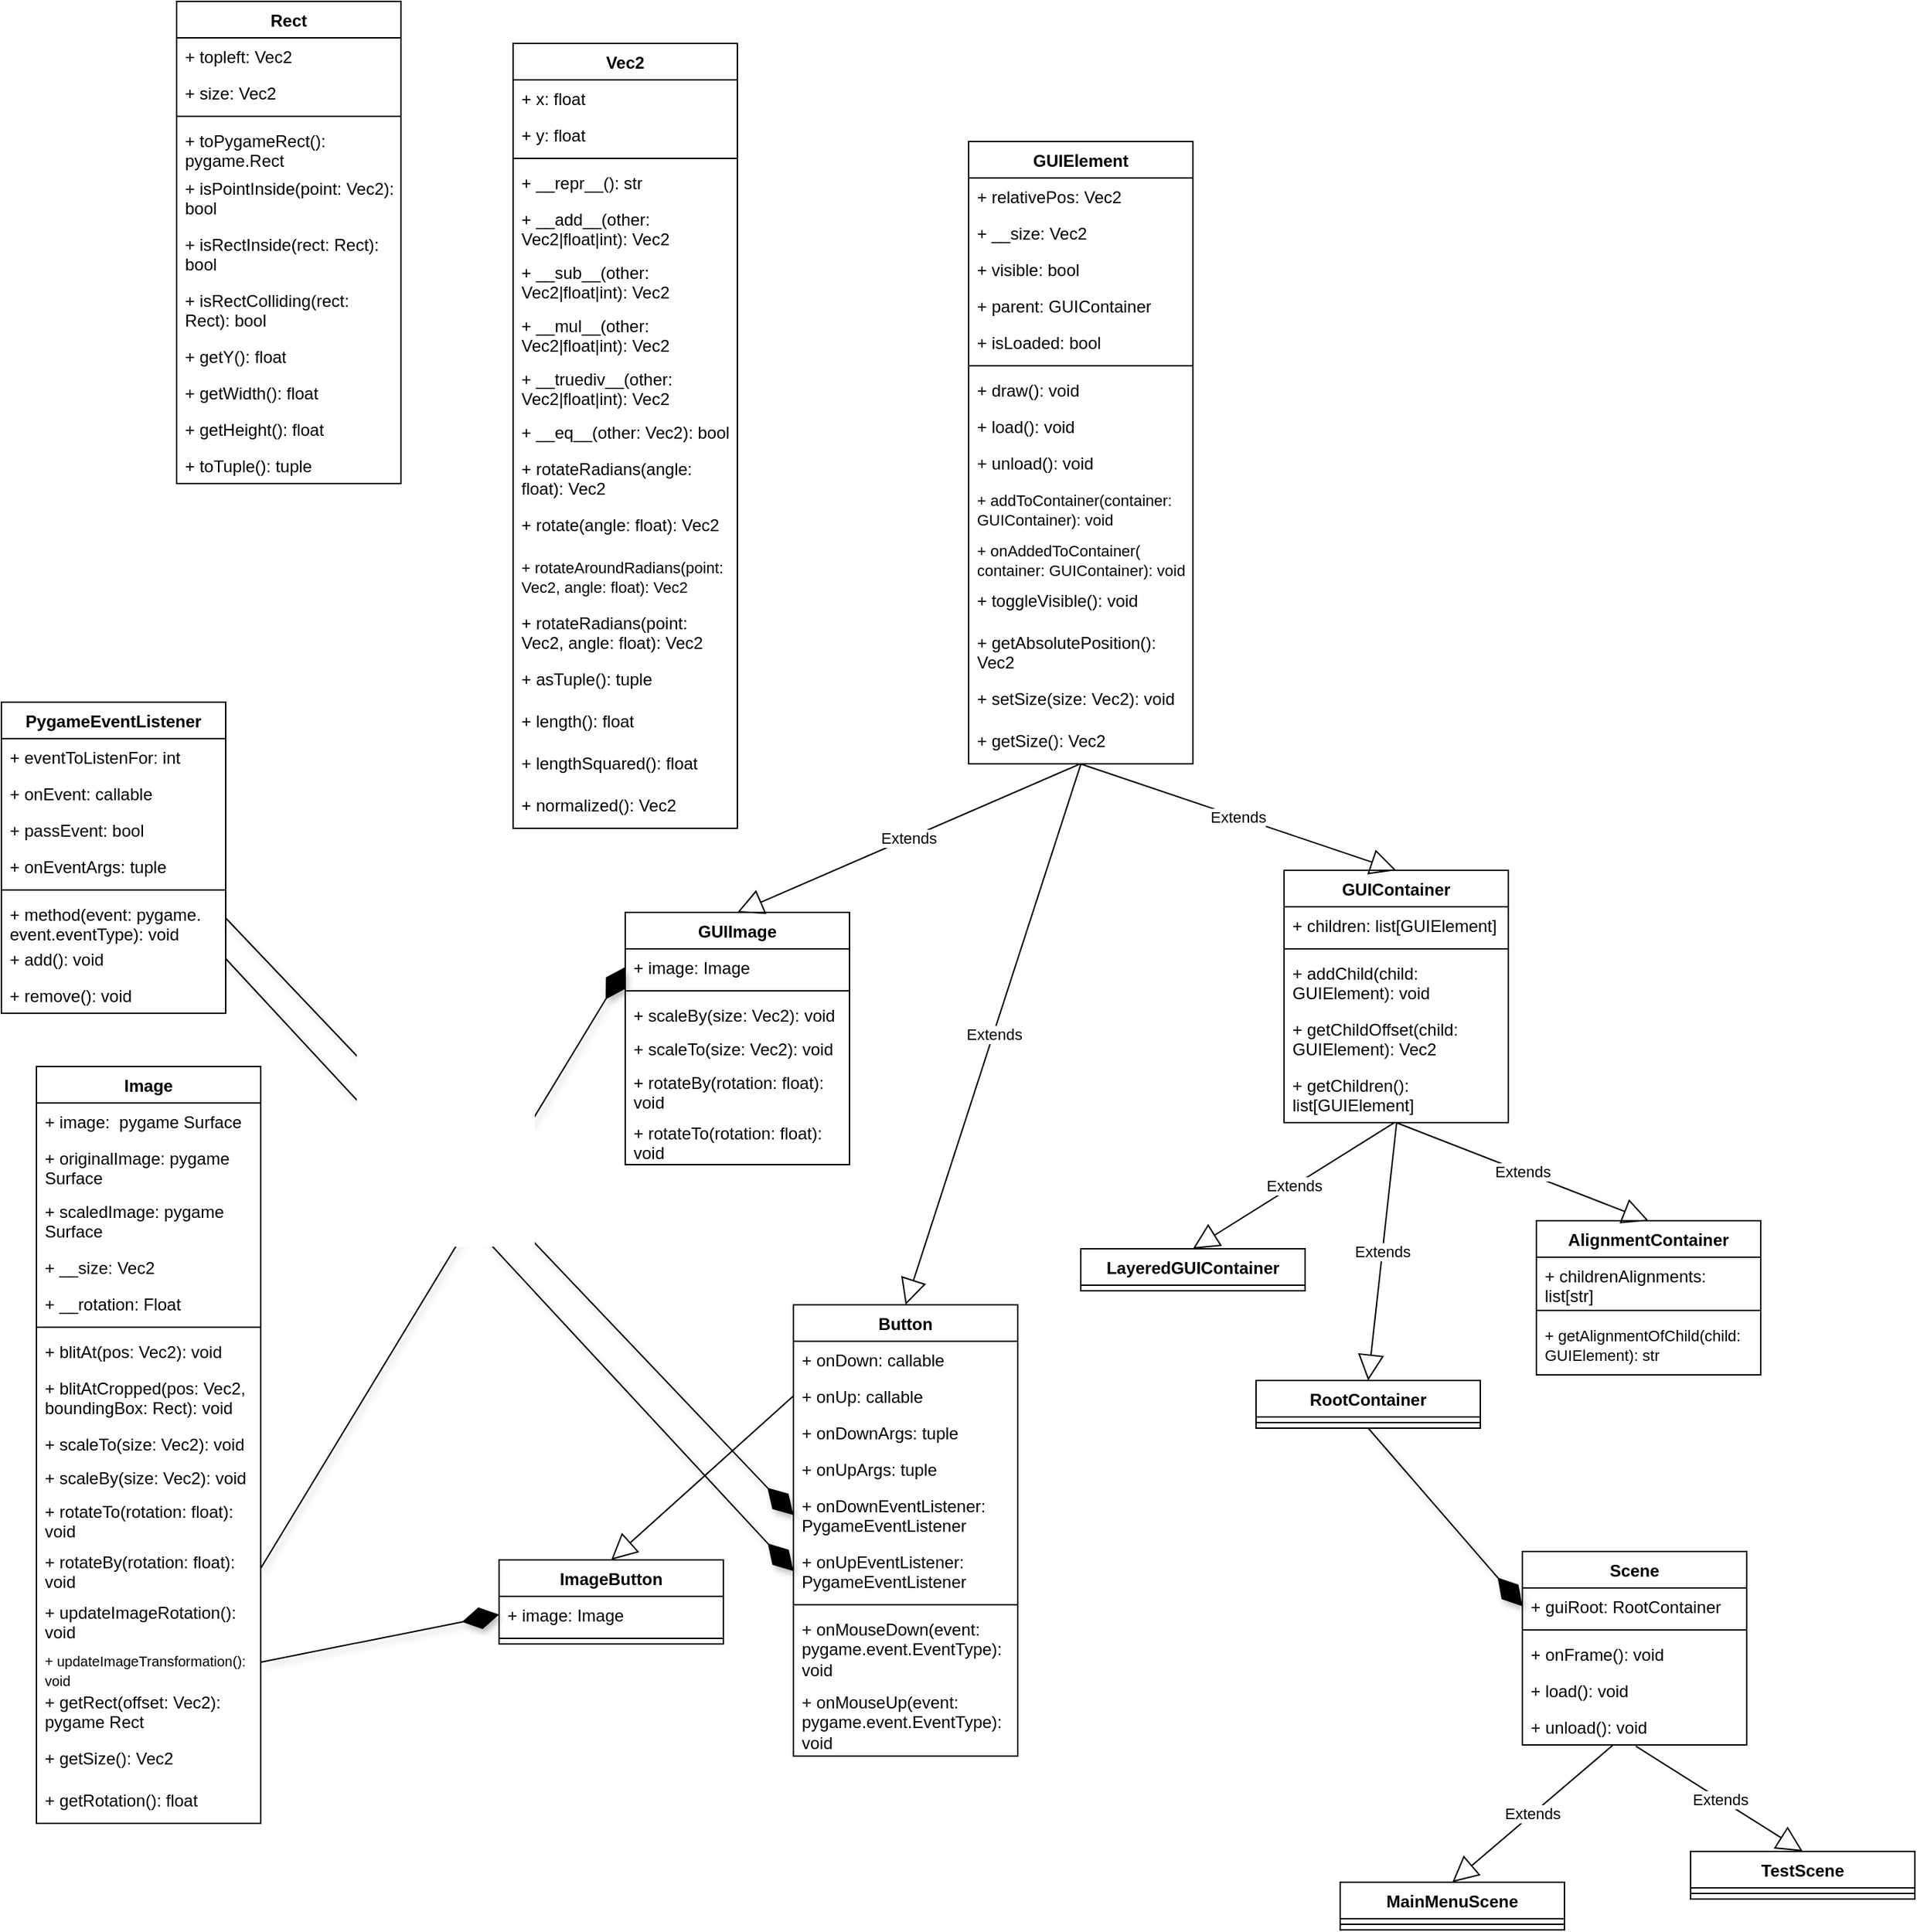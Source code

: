 <mxfile version="22.1.22" type="embed">
  <diagram name="Page-1" id="HfNixM3QeqBaOJUn66Qr">
    <mxGraphModel dx="1872" dy="2604" grid="1" gridSize="10" guides="1" tooltips="1" connect="1" arrows="1" fold="1" page="1" pageScale="1" pageWidth="850" pageHeight="1100" math="0" shadow="0">
      <root>
        <mxCell id="0" />
        <mxCell id="1" parent="0" />
        <mxCell id="AwRlIOt6ZwoSPuZwess_-1" value="Image" style="swimlane;fontStyle=1;align=center;verticalAlign=top;childLayout=stackLayout;horizontal=1;startSize=26;horizontalStack=0;resizeParent=1;resizeParentMax=0;resizeLast=0;collapsible=1;marginBottom=0;whiteSpace=wrap;html=1;" parent="1" vertex="1">
          <mxGeometry x="450" y="440" width="160" height="540" as="geometry" />
        </mxCell>
        <mxCell id="AwRlIOt6ZwoSPuZwess_-2" value="+ image:&amp;nbsp; pygame Surface" style="text;strokeColor=none;fillColor=none;align=left;verticalAlign=top;spacingLeft=4;spacingRight=4;overflow=hidden;rotatable=0;points=[[0,0.5],[1,0.5]];portConstraint=eastwest;whiteSpace=wrap;html=1;" parent="AwRlIOt6ZwoSPuZwess_-1" vertex="1">
          <mxGeometry y="26" width="160" height="26" as="geometry" />
        </mxCell>
        <mxCell id="AwRlIOt6ZwoSPuZwess_-5" value="&lt;font style=&quot;font-size: 12px;&quot;&gt;+ originalImage: pygame Surface&lt;/font&gt;" style="text;strokeColor=none;fillColor=none;align=left;verticalAlign=top;spacingLeft=4;spacingRight=4;overflow=hidden;rotatable=0;points=[[0,0.5],[1,0.5]];portConstraint=eastwest;whiteSpace=wrap;html=1;" parent="AwRlIOt6ZwoSPuZwess_-1" vertex="1">
          <mxGeometry y="52" width="160" height="38" as="geometry" />
        </mxCell>
        <mxCell id="AwRlIOt6ZwoSPuZwess_-7" value="&lt;font style=&quot;font-size: 12px;&quot;&gt;+ scaledImage: pygame Surface&lt;/font&gt;" style="text;strokeColor=none;fillColor=none;align=left;verticalAlign=top;spacingLeft=4;spacingRight=4;overflow=hidden;rotatable=0;points=[[0,0.5],[1,0.5]];portConstraint=eastwest;whiteSpace=wrap;html=1;" parent="AwRlIOt6ZwoSPuZwess_-1" vertex="1">
          <mxGeometry y="90" width="160" height="40" as="geometry" />
        </mxCell>
        <mxCell id="AwRlIOt6ZwoSPuZwess_-8" value="+ __size: Vec2" style="text;strokeColor=none;fillColor=none;align=left;verticalAlign=top;spacingLeft=4;spacingRight=4;overflow=hidden;rotatable=0;points=[[0,0.5],[1,0.5]];portConstraint=eastwest;whiteSpace=wrap;html=1;" parent="AwRlIOt6ZwoSPuZwess_-1" vertex="1">
          <mxGeometry y="130" width="160" height="26" as="geometry" />
        </mxCell>
        <mxCell id="AwRlIOt6ZwoSPuZwess_-9" value="+ __rotation: Float" style="text;strokeColor=none;fillColor=none;align=left;verticalAlign=top;spacingLeft=4;spacingRight=4;overflow=hidden;rotatable=0;points=[[0,0.5],[1,0.5]];portConstraint=eastwest;whiteSpace=wrap;html=1;" parent="AwRlIOt6ZwoSPuZwess_-1" vertex="1">
          <mxGeometry y="156" width="160" height="26" as="geometry" />
        </mxCell>
        <mxCell id="AwRlIOt6ZwoSPuZwess_-3" value="" style="line;strokeWidth=1;fillColor=none;align=left;verticalAlign=middle;spacingTop=-1;spacingLeft=3;spacingRight=3;rotatable=0;labelPosition=right;points=[];portConstraint=eastwest;strokeColor=inherit;" parent="AwRlIOt6ZwoSPuZwess_-1" vertex="1">
          <mxGeometry y="182" width="160" height="8" as="geometry" />
        </mxCell>
        <mxCell id="AwRlIOt6ZwoSPuZwess_-4" value="+ blitAt(pos: Vec2): void" style="text;strokeColor=none;fillColor=none;align=left;verticalAlign=top;spacingLeft=4;spacingRight=4;overflow=hidden;rotatable=0;points=[[0,0.5],[1,0.5]];portConstraint=eastwest;whiteSpace=wrap;html=1;" parent="AwRlIOt6ZwoSPuZwess_-1" vertex="1">
          <mxGeometry y="190" width="160" height="26" as="geometry" />
        </mxCell>
        <mxCell id="AwRlIOt6ZwoSPuZwess_-10" value="+ blitAtCropped(pos: Vec2, boundingBox: Rect): void" style="text;strokeColor=none;fillColor=none;align=left;verticalAlign=top;spacingLeft=4;spacingRight=4;overflow=hidden;rotatable=0;points=[[0,0.5],[1,0.5]];portConstraint=eastwest;whiteSpace=wrap;html=1;" parent="AwRlIOt6ZwoSPuZwess_-1" vertex="1">
          <mxGeometry y="216" width="160" height="40" as="geometry" />
        </mxCell>
        <mxCell id="AwRlIOt6ZwoSPuZwess_-11" value="+ scaleTo(size: Vec2): void" style="text;strokeColor=none;fillColor=none;align=left;verticalAlign=top;spacingLeft=4;spacingRight=4;overflow=hidden;rotatable=0;points=[[0,0.5],[1,0.5]];portConstraint=eastwest;whiteSpace=wrap;html=1;" parent="AwRlIOt6ZwoSPuZwess_-1" vertex="1">
          <mxGeometry y="256" width="160" height="24" as="geometry" />
        </mxCell>
        <mxCell id="AwRlIOt6ZwoSPuZwess_-12" value="+ scaleBy(size: Vec2): void" style="text;strokeColor=none;fillColor=none;align=left;verticalAlign=top;spacingLeft=4;spacingRight=4;overflow=hidden;rotatable=0;points=[[0,0.5],[1,0.5]];portConstraint=eastwest;whiteSpace=wrap;html=1;" parent="AwRlIOt6ZwoSPuZwess_-1" vertex="1">
          <mxGeometry y="280" width="160" height="24" as="geometry" />
        </mxCell>
        <mxCell id="AwRlIOt6ZwoSPuZwess_-13" value="+ rotateTo(rotation: float): void" style="text;strokeColor=none;fillColor=none;align=left;verticalAlign=top;spacingLeft=4;spacingRight=4;overflow=hidden;rotatable=0;points=[[0,0.5],[1,0.5]];portConstraint=eastwest;whiteSpace=wrap;html=1;" parent="AwRlIOt6ZwoSPuZwess_-1" vertex="1">
          <mxGeometry y="304" width="160" height="36" as="geometry" />
        </mxCell>
        <mxCell id="AwRlIOt6ZwoSPuZwess_-14" value="+ rotateBy(rotation: float): void" style="text;strokeColor=none;fillColor=none;align=left;verticalAlign=top;spacingLeft=4;spacingRight=4;overflow=hidden;rotatable=0;points=[[0,0.5],[1,0.5]];portConstraint=eastwest;whiteSpace=wrap;html=1;" parent="AwRlIOt6ZwoSPuZwess_-1" vertex="1">
          <mxGeometry y="340" width="160" height="36" as="geometry" />
        </mxCell>
        <mxCell id="AwRlIOt6ZwoSPuZwess_-15" value="+ updateImageRotation(): void" style="text;strokeColor=none;fillColor=none;align=left;verticalAlign=top;spacingLeft=4;spacingRight=4;overflow=hidden;rotatable=0;points=[[0,0.5],[1,0.5]];portConstraint=eastwest;whiteSpace=wrap;html=1;" parent="AwRlIOt6ZwoSPuZwess_-1" vertex="1">
          <mxGeometry y="376" width="160" height="34" as="geometry" />
        </mxCell>
        <mxCell id="AwRlIOt6ZwoSPuZwess_-16" value="&lt;font style=&quot;font-size: 10px;&quot;&gt;+ updateImageTransformation(): void&lt;/font&gt;" style="text;strokeColor=none;fillColor=none;align=left;verticalAlign=top;spacingLeft=4;spacingRight=4;overflow=hidden;rotatable=0;points=[[0,0.5],[1,0.5]];portConstraint=eastwest;whiteSpace=wrap;html=1;" parent="AwRlIOt6ZwoSPuZwess_-1" vertex="1">
          <mxGeometry y="410" width="160" height="30" as="geometry" />
        </mxCell>
        <mxCell id="AwRlIOt6ZwoSPuZwess_-17" value="&lt;font style=&quot;font-size: 12px;&quot;&gt;+ getRect(offset: Vec2): pygame Rect&lt;/font&gt;" style="text;strokeColor=none;fillColor=none;align=left;verticalAlign=top;spacingLeft=4;spacingRight=4;overflow=hidden;rotatable=0;points=[[0,0.5],[1,0.5]];portConstraint=eastwest;whiteSpace=wrap;html=1;" parent="AwRlIOt6ZwoSPuZwess_-1" vertex="1">
          <mxGeometry y="440" width="160" height="40" as="geometry" />
        </mxCell>
        <mxCell id="AwRlIOt6ZwoSPuZwess_-18" value="&lt;font style=&quot;font-size: 12px;&quot;&gt;+ getSize(): Vec2&lt;/font&gt;" style="text;strokeColor=none;fillColor=none;align=left;verticalAlign=top;spacingLeft=4;spacingRight=4;overflow=hidden;rotatable=0;points=[[0,0.5],[1,0.5]];portConstraint=eastwest;whiteSpace=wrap;html=1;" parent="AwRlIOt6ZwoSPuZwess_-1" vertex="1">
          <mxGeometry y="480" width="160" height="30" as="geometry" />
        </mxCell>
        <mxCell id="2" value="&lt;font style=&quot;font-size: 12px;&quot;&gt;+ getRotation(): float&lt;/font&gt;" style="text;strokeColor=none;fillColor=none;align=left;verticalAlign=top;spacingLeft=4;spacingRight=4;overflow=hidden;rotatable=0;points=[[0,0.5],[1,0.5]];portConstraint=eastwest;whiteSpace=wrap;html=1;" parent="AwRlIOt6ZwoSPuZwess_-1" vertex="1">
          <mxGeometry y="510" width="160" height="30" as="geometry" />
        </mxCell>
        <mxCell id="AwRlIOt6ZwoSPuZwess_-19" value="Vec2" style="swimlane;fontStyle=1;align=center;verticalAlign=top;childLayout=stackLayout;horizontal=1;startSize=26;horizontalStack=0;resizeParent=1;resizeParentMax=0;resizeLast=0;collapsible=1;marginBottom=0;whiteSpace=wrap;html=1;" parent="1" vertex="1">
          <mxGeometry x="790" y="-290" width="160" height="560" as="geometry" />
        </mxCell>
        <mxCell id="AwRlIOt6ZwoSPuZwess_-20" value="+ x: float" style="text;strokeColor=none;fillColor=none;align=left;verticalAlign=top;spacingLeft=4;spacingRight=4;overflow=hidden;rotatable=0;points=[[0,0.5],[1,0.5]];portConstraint=eastwest;whiteSpace=wrap;html=1;" parent="AwRlIOt6ZwoSPuZwess_-19" vertex="1">
          <mxGeometry y="26" width="160" height="26" as="geometry" />
        </mxCell>
        <mxCell id="AwRlIOt6ZwoSPuZwess_-23" value="+ y: float" style="text;strokeColor=none;fillColor=none;align=left;verticalAlign=top;spacingLeft=4;spacingRight=4;overflow=hidden;rotatable=0;points=[[0,0.5],[1,0.5]];portConstraint=eastwest;whiteSpace=wrap;html=1;" parent="AwRlIOt6ZwoSPuZwess_-19" vertex="1">
          <mxGeometry y="52" width="160" height="26" as="geometry" />
        </mxCell>
        <mxCell id="AwRlIOt6ZwoSPuZwess_-21" value="" style="line;strokeWidth=1;fillColor=none;align=left;verticalAlign=middle;spacingTop=-1;spacingLeft=3;spacingRight=3;rotatable=0;labelPosition=right;points=[];portConstraint=eastwest;strokeColor=inherit;" parent="AwRlIOt6ZwoSPuZwess_-19" vertex="1">
          <mxGeometry y="78" width="160" height="8" as="geometry" />
        </mxCell>
        <mxCell id="AwRlIOt6ZwoSPuZwess_-22" value="+ __repr__(): str" style="text;strokeColor=none;fillColor=none;align=left;verticalAlign=top;spacingLeft=4;spacingRight=4;overflow=hidden;rotatable=0;points=[[0,0.5],[1,0.5]];portConstraint=eastwest;whiteSpace=wrap;html=1;" parent="AwRlIOt6ZwoSPuZwess_-19" vertex="1">
          <mxGeometry y="86" width="160" height="26" as="geometry" />
        </mxCell>
        <mxCell id="AwRlIOt6ZwoSPuZwess_-24" value="+ __add__(other: Vec2|float|int): Vec2" style="text;strokeColor=none;fillColor=none;align=left;verticalAlign=top;spacingLeft=4;spacingRight=4;overflow=hidden;rotatable=0;points=[[0,0.5],[1,0.5]];portConstraint=eastwest;whiteSpace=wrap;html=1;" parent="AwRlIOt6ZwoSPuZwess_-19" vertex="1">
          <mxGeometry y="112" width="160" height="38" as="geometry" />
        </mxCell>
        <mxCell id="AwRlIOt6ZwoSPuZwess_-25" value="+ __sub__(other: Vec2|float|int): Vec2" style="text;strokeColor=none;fillColor=none;align=left;verticalAlign=top;spacingLeft=4;spacingRight=4;overflow=hidden;rotatable=0;points=[[0,0.5],[1,0.5]];portConstraint=eastwest;whiteSpace=wrap;html=1;" parent="AwRlIOt6ZwoSPuZwess_-19" vertex="1">
          <mxGeometry y="150" width="160" height="38" as="geometry" />
        </mxCell>
        <mxCell id="AwRlIOt6ZwoSPuZwess_-26" value="+ __mul__(other: Vec2|float|int): Vec2" style="text;strokeColor=none;fillColor=none;align=left;verticalAlign=top;spacingLeft=4;spacingRight=4;overflow=hidden;rotatable=0;points=[[0,0.5],[1,0.5]];portConstraint=eastwest;whiteSpace=wrap;html=1;" parent="AwRlIOt6ZwoSPuZwess_-19" vertex="1">
          <mxGeometry y="188" width="160" height="38" as="geometry" />
        </mxCell>
        <mxCell id="AwRlIOt6ZwoSPuZwess_-27" value="+ __truediv__(other: Vec2|float|int): Vec2" style="text;strokeColor=none;fillColor=none;align=left;verticalAlign=top;spacingLeft=4;spacingRight=4;overflow=hidden;rotatable=0;points=[[0,0.5],[1,0.5]];portConstraint=eastwest;whiteSpace=wrap;html=1;" parent="AwRlIOt6ZwoSPuZwess_-19" vertex="1">
          <mxGeometry y="226" width="160" height="38" as="geometry" />
        </mxCell>
        <mxCell id="AwRlIOt6ZwoSPuZwess_-28" value="+ __eq__(other: Vec2): bool" style="text;strokeColor=none;fillColor=none;align=left;verticalAlign=top;spacingLeft=4;spacingRight=4;overflow=hidden;rotatable=0;points=[[0,0.5],[1,0.5]];portConstraint=eastwest;whiteSpace=wrap;html=1;" parent="AwRlIOt6ZwoSPuZwess_-19" vertex="1">
          <mxGeometry y="264" width="160" height="26" as="geometry" />
        </mxCell>
        <mxCell id="AwRlIOt6ZwoSPuZwess_-29" value="+ rotateRadians(angle: float): Vec2" style="text;strokeColor=none;fillColor=none;align=left;verticalAlign=top;spacingLeft=4;spacingRight=4;overflow=hidden;rotatable=0;points=[[0,0.5],[1,0.5]];portConstraint=eastwest;whiteSpace=wrap;html=1;" parent="AwRlIOt6ZwoSPuZwess_-19" vertex="1">
          <mxGeometry y="290" width="160" height="40" as="geometry" />
        </mxCell>
        <mxCell id="AwRlIOt6ZwoSPuZwess_-30" value="+ rotate(angle: float): Vec2" style="text;strokeColor=none;fillColor=none;align=left;verticalAlign=top;spacingLeft=4;spacingRight=4;overflow=hidden;rotatable=0;points=[[0,0.5],[1,0.5]];portConstraint=eastwest;whiteSpace=wrap;html=1;" parent="AwRlIOt6ZwoSPuZwess_-19" vertex="1">
          <mxGeometry y="330" width="160" height="30" as="geometry" />
        </mxCell>
        <mxCell id="AwRlIOt6ZwoSPuZwess_-31" value="&lt;font style=&quot;font-size: 11px;&quot;&gt;+ rotateAroundRadians(point: Vec2, angle: float): Vec2&lt;/font&gt;" style="text;strokeColor=none;fillColor=none;align=left;verticalAlign=top;spacingLeft=4;spacingRight=4;overflow=hidden;rotatable=0;points=[[0,0.5],[1,0.5]];portConstraint=eastwest;whiteSpace=wrap;html=1;" parent="AwRlIOt6ZwoSPuZwess_-19" vertex="1">
          <mxGeometry y="360" width="160" height="40" as="geometry" />
        </mxCell>
        <mxCell id="AwRlIOt6ZwoSPuZwess_-32" value="&lt;font style=&quot;font-size: 12px;&quot;&gt;+ rotateRadians(point: Vec2, angle: float): Vec2&lt;/font&gt;" style="text;strokeColor=none;fillColor=none;align=left;verticalAlign=top;spacingLeft=4;spacingRight=4;overflow=hidden;rotatable=0;points=[[0,0.5],[1,0.5]];portConstraint=eastwest;whiteSpace=wrap;html=1;" parent="AwRlIOt6ZwoSPuZwess_-19" vertex="1">
          <mxGeometry y="400" width="160" height="40" as="geometry" />
        </mxCell>
        <mxCell id="AwRlIOt6ZwoSPuZwess_-33" value="&lt;font style=&quot;font-size: 12px;&quot;&gt;+ asTuple(): tuple&lt;/font&gt;" style="text;strokeColor=none;fillColor=none;align=left;verticalAlign=top;spacingLeft=4;spacingRight=4;overflow=hidden;rotatable=0;points=[[0,0.5],[1,0.5]];portConstraint=eastwest;whiteSpace=wrap;html=1;" parent="AwRlIOt6ZwoSPuZwess_-19" vertex="1">
          <mxGeometry y="440" width="160" height="30" as="geometry" />
        </mxCell>
        <mxCell id="AwRlIOt6ZwoSPuZwess_-34" value="&lt;font style=&quot;font-size: 12px;&quot;&gt;+ length(): float&lt;/font&gt;" style="text;strokeColor=none;fillColor=none;align=left;verticalAlign=top;spacingLeft=4;spacingRight=4;overflow=hidden;rotatable=0;points=[[0,0.5],[1,0.5]];portConstraint=eastwest;whiteSpace=wrap;html=1;" parent="AwRlIOt6ZwoSPuZwess_-19" vertex="1">
          <mxGeometry y="470" width="160" height="30" as="geometry" />
        </mxCell>
        <mxCell id="AwRlIOt6ZwoSPuZwess_-35" value="&lt;font style=&quot;font-size: 12px;&quot;&gt;+ lengthSquared(): float&lt;/font&gt;" style="text;strokeColor=none;fillColor=none;align=left;verticalAlign=top;spacingLeft=4;spacingRight=4;overflow=hidden;rotatable=0;points=[[0,0.5],[1,0.5]];portConstraint=eastwest;whiteSpace=wrap;html=1;" parent="AwRlIOt6ZwoSPuZwess_-19" vertex="1">
          <mxGeometry y="500" width="160" height="30" as="geometry" />
        </mxCell>
        <mxCell id="AwRlIOt6ZwoSPuZwess_-36" value="&lt;font style=&quot;font-size: 12px;&quot;&gt;+ normalized(): Vec2&lt;/font&gt;" style="text;strokeColor=none;fillColor=none;align=left;verticalAlign=top;spacingLeft=4;spacingRight=4;overflow=hidden;rotatable=0;points=[[0,0.5],[1,0.5]];portConstraint=eastwest;whiteSpace=wrap;html=1;" parent="AwRlIOt6ZwoSPuZwess_-19" vertex="1">
          <mxGeometry y="530" width="160" height="30" as="geometry" />
        </mxCell>
        <mxCell id="AwRlIOt6ZwoSPuZwess_-38" value="GUIElement" style="swimlane;fontStyle=1;align=center;verticalAlign=top;childLayout=stackLayout;horizontal=1;startSize=26;horizontalStack=0;resizeParent=1;resizeParentMax=0;resizeLast=0;collapsible=1;marginBottom=0;whiteSpace=wrap;html=1;" parent="1" vertex="1">
          <mxGeometry x="1115" y="-220" width="160" height="444" as="geometry">
            <mxRectangle x="1115" y="-220" width="110" height="30" as="alternateBounds" />
          </mxGeometry>
        </mxCell>
        <mxCell id="AwRlIOt6ZwoSPuZwess_-39" value="+ relativePos: Vec2" style="text;strokeColor=none;fillColor=none;align=left;verticalAlign=top;spacingLeft=4;spacingRight=4;overflow=hidden;rotatable=0;points=[[0,0.5],[1,0.5]];portConstraint=eastwest;whiteSpace=wrap;html=1;" parent="AwRlIOt6ZwoSPuZwess_-38" vertex="1">
          <mxGeometry y="26" width="160" height="26" as="geometry" />
        </mxCell>
        <mxCell id="AwRlIOt6ZwoSPuZwess_-42" value="+ __size: Vec2" style="text;strokeColor=none;fillColor=none;align=left;verticalAlign=top;spacingLeft=4;spacingRight=4;overflow=hidden;rotatable=0;points=[[0,0.5],[1,0.5]];portConstraint=eastwest;whiteSpace=wrap;html=1;" parent="AwRlIOt6ZwoSPuZwess_-38" vertex="1">
          <mxGeometry y="52" width="160" height="26" as="geometry" />
        </mxCell>
        <mxCell id="AwRlIOt6ZwoSPuZwess_-43" value="+ visible: bool" style="text;strokeColor=none;fillColor=none;align=left;verticalAlign=top;spacingLeft=4;spacingRight=4;overflow=hidden;rotatable=0;points=[[0,0.5],[1,0.5]];portConstraint=eastwest;whiteSpace=wrap;html=1;" parent="AwRlIOt6ZwoSPuZwess_-38" vertex="1">
          <mxGeometry y="78" width="160" height="26" as="geometry" />
        </mxCell>
        <mxCell id="AwRlIOt6ZwoSPuZwess_-44" value="+ parent: GUIContainer" style="text;strokeColor=none;fillColor=none;align=left;verticalAlign=top;spacingLeft=4;spacingRight=4;overflow=hidden;rotatable=0;points=[[0,0.5],[1,0.5]];portConstraint=eastwest;whiteSpace=wrap;html=1;" parent="AwRlIOt6ZwoSPuZwess_-38" vertex="1">
          <mxGeometry y="104" width="160" height="26" as="geometry" />
        </mxCell>
        <mxCell id="16" value="+ isLoaded: bool" style="text;strokeColor=none;fillColor=none;align=left;verticalAlign=top;spacingLeft=4;spacingRight=4;overflow=hidden;rotatable=0;points=[[0,0.5],[1,0.5]];portConstraint=eastwest;whiteSpace=wrap;html=1;" parent="AwRlIOt6ZwoSPuZwess_-38" vertex="1">
          <mxGeometry y="130" width="160" height="26" as="geometry" />
        </mxCell>
        <mxCell id="AwRlIOt6ZwoSPuZwess_-40" value="" style="line;strokeWidth=1;fillColor=none;align=left;verticalAlign=middle;spacingTop=-1;spacingLeft=3;spacingRight=3;rotatable=0;labelPosition=right;points=[];portConstraint=eastwest;strokeColor=inherit;" parent="AwRlIOt6ZwoSPuZwess_-38" vertex="1">
          <mxGeometry y="156" width="160" height="8" as="geometry" />
        </mxCell>
        <mxCell id="AwRlIOt6ZwoSPuZwess_-41" value="+ draw(): void" style="text;strokeColor=none;fillColor=none;align=left;verticalAlign=top;spacingLeft=4;spacingRight=4;overflow=hidden;rotatable=0;points=[[0,0.5],[1,0.5]];portConstraint=eastwest;whiteSpace=wrap;html=1;" parent="AwRlIOt6ZwoSPuZwess_-38" vertex="1">
          <mxGeometry y="164" width="160" height="26" as="geometry" />
        </mxCell>
        <mxCell id="17" value="+ load(): void" style="text;strokeColor=none;fillColor=none;align=left;verticalAlign=top;spacingLeft=4;spacingRight=4;overflow=hidden;rotatable=0;points=[[0,0.5],[1,0.5]];portConstraint=eastwest;whiteSpace=wrap;html=1;" parent="AwRlIOt6ZwoSPuZwess_-38" vertex="1">
          <mxGeometry y="190" width="160" height="26" as="geometry" />
        </mxCell>
        <mxCell id="18" value="+ unload(): void" style="text;strokeColor=none;fillColor=none;align=left;verticalAlign=top;spacingLeft=4;spacingRight=4;overflow=hidden;rotatable=0;points=[[0,0.5],[1,0.5]];portConstraint=eastwest;whiteSpace=wrap;html=1;" parent="AwRlIOt6ZwoSPuZwess_-38" vertex="1">
          <mxGeometry y="216" width="160" height="26" as="geometry" />
        </mxCell>
        <mxCell id="AwRlIOt6ZwoSPuZwess_-45" value="&lt;font style=&quot;font-size: 11px;&quot;&gt;+ addToContainer(container: GUIContainer): void&lt;/font&gt;" style="text;strokeColor=none;fillColor=none;align=left;verticalAlign=top;spacingLeft=4;spacingRight=4;overflow=hidden;rotatable=0;points=[[0,0.5],[1,0.5]];portConstraint=eastwest;whiteSpace=wrap;html=1;" parent="AwRlIOt6ZwoSPuZwess_-38" vertex="1">
          <mxGeometry y="242" width="160" height="36" as="geometry" />
        </mxCell>
        <mxCell id="19" value="&lt;font style=&quot;font-size: 11px;&quot;&gt;+ onAddedToContainer(&lt;br&gt;container:&amp;nbsp;GUIContainer): void&lt;/font&gt;" style="text;strokeColor=none;fillColor=none;align=left;verticalAlign=top;spacingLeft=4;spacingRight=4;overflow=hidden;rotatable=0;points=[[0,0.5],[1,0.5]];portConstraint=eastwest;whiteSpace=wrap;html=1;" parent="AwRlIOt6ZwoSPuZwess_-38" vertex="1">
          <mxGeometry y="278" width="160" height="36" as="geometry" />
        </mxCell>
        <mxCell id="AwRlIOt6ZwoSPuZwess_-46" value="+ toggleVisible(): void" style="text;strokeColor=none;fillColor=none;align=left;verticalAlign=top;spacingLeft=4;spacingRight=4;overflow=hidden;rotatable=0;points=[[0,0.5],[1,0.5]];portConstraint=eastwest;whiteSpace=wrap;html=1;" parent="AwRlIOt6ZwoSPuZwess_-38" vertex="1">
          <mxGeometry y="314" width="160" height="30" as="geometry" />
        </mxCell>
        <mxCell id="AwRlIOt6ZwoSPuZwess_-47" value="+ getAbsolutePosition(): Vec2" style="text;strokeColor=none;fillColor=none;align=left;verticalAlign=top;spacingLeft=4;spacingRight=4;overflow=hidden;rotatable=0;points=[[0,0.5],[1,0.5]];portConstraint=eastwest;whiteSpace=wrap;html=1;" parent="AwRlIOt6ZwoSPuZwess_-38" vertex="1">
          <mxGeometry y="344" width="160" height="40" as="geometry" />
        </mxCell>
        <mxCell id="AwRlIOt6ZwoSPuZwess_-48" value="+ setSize(size: Vec2): void" style="text;strokeColor=none;fillColor=none;align=left;verticalAlign=top;spacingLeft=4;spacingRight=4;overflow=hidden;rotatable=0;points=[[0,0.5],[1,0.5]];portConstraint=eastwest;whiteSpace=wrap;html=1;" parent="AwRlIOt6ZwoSPuZwess_-38" vertex="1">
          <mxGeometry y="384" width="160" height="30" as="geometry" />
        </mxCell>
        <mxCell id="AwRlIOt6ZwoSPuZwess_-49" value="+ getSize(): Vec2" style="text;strokeColor=none;fillColor=none;align=left;verticalAlign=top;spacingLeft=4;spacingRight=4;overflow=hidden;rotatable=0;points=[[0,0.5],[1,0.5]];portConstraint=eastwest;whiteSpace=wrap;html=1;" parent="AwRlIOt6ZwoSPuZwess_-38" vertex="1">
          <mxGeometry y="414" width="160" height="30" as="geometry" />
        </mxCell>
        <mxCell id="AwRlIOt6ZwoSPuZwess_-50" value="GUIContainer" style="swimlane;fontStyle=1;align=center;verticalAlign=top;childLayout=stackLayout;horizontal=1;startSize=26;horizontalStack=0;resizeParent=1;resizeParentMax=0;resizeLast=0;collapsible=1;marginBottom=0;whiteSpace=wrap;html=1;" parent="1" vertex="1">
          <mxGeometry x="1340" y="300" width="160" height="180" as="geometry">
            <mxRectangle x="1340" y="300" width="120" height="30" as="alternateBounds" />
          </mxGeometry>
        </mxCell>
        <mxCell id="AwRlIOt6ZwoSPuZwess_-51" value="+ children: list[GUIElement]" style="text;strokeColor=none;fillColor=none;align=left;verticalAlign=top;spacingLeft=4;spacingRight=4;overflow=hidden;rotatable=0;points=[[0,0.5],[1,0.5]];portConstraint=eastwest;whiteSpace=wrap;html=1;" parent="AwRlIOt6ZwoSPuZwess_-50" vertex="1">
          <mxGeometry y="26" width="160" height="26" as="geometry" />
        </mxCell>
        <mxCell id="AwRlIOt6ZwoSPuZwess_-52" value="" style="line;strokeWidth=1;fillColor=none;align=left;verticalAlign=middle;spacingTop=-1;spacingLeft=3;spacingRight=3;rotatable=0;labelPosition=right;points=[];portConstraint=eastwest;strokeColor=inherit;" parent="AwRlIOt6ZwoSPuZwess_-50" vertex="1">
          <mxGeometry y="52" width="160" height="8" as="geometry" />
        </mxCell>
        <mxCell id="AwRlIOt6ZwoSPuZwess_-53" value="+ addChild(child: GUIElement): void" style="text;strokeColor=none;fillColor=none;align=left;verticalAlign=top;spacingLeft=4;spacingRight=4;overflow=hidden;rotatable=0;points=[[0,0.5],[1,0.5]];portConstraint=eastwest;whiteSpace=wrap;html=1;" parent="AwRlIOt6ZwoSPuZwess_-50" vertex="1">
          <mxGeometry y="60" width="160" height="40" as="geometry" />
        </mxCell>
        <mxCell id="AwRlIOt6ZwoSPuZwess_-55" value="+ getChildOffset(child: GUIElement): Vec2" style="text;strokeColor=none;fillColor=none;align=left;verticalAlign=top;spacingLeft=4;spacingRight=4;overflow=hidden;rotatable=0;points=[[0,0.5],[1,0.5]];portConstraint=eastwest;whiteSpace=wrap;html=1;" parent="AwRlIOt6ZwoSPuZwess_-50" vertex="1">
          <mxGeometry y="100" width="160" height="40" as="geometry" />
        </mxCell>
        <mxCell id="20" value="+ getChildren(): list[GUIElement]" style="text;strokeColor=none;fillColor=none;align=left;verticalAlign=top;spacingLeft=4;spacingRight=4;overflow=hidden;rotatable=0;points=[[0,0.5],[1,0.5]];portConstraint=eastwest;whiteSpace=wrap;html=1;" parent="AwRlIOt6ZwoSPuZwess_-50" vertex="1">
          <mxGeometry y="140" width="160" height="40" as="geometry" />
        </mxCell>
        <mxCell id="AwRlIOt6ZwoSPuZwess_-54" value="Extends" style="endArrow=block;endSize=16;endFill=0;html=1;rounded=0;exitX=0.498;exitY=0.999;exitDx=0;exitDy=0;exitPerimeter=0;entryX=0.5;entryY=0;entryDx=0;entryDy=0;" parent="1" source="AwRlIOt6ZwoSPuZwess_-49" target="AwRlIOt6ZwoSPuZwess_-50" edge="1">
          <mxGeometry width="160" relative="1" as="geometry">
            <mxPoint x="720" y="280" as="sourcePoint" />
            <mxPoint x="880" y="280" as="targetPoint" />
          </mxGeometry>
        </mxCell>
        <mxCell id="AwRlIOt6ZwoSPuZwess_-57" value="Rect" style="swimlane;fontStyle=1;align=center;verticalAlign=top;childLayout=stackLayout;horizontal=1;startSize=26;horizontalStack=0;resizeParent=1;resizeParentMax=0;resizeLast=0;collapsible=1;marginBottom=0;whiteSpace=wrap;html=1;" parent="1" vertex="1">
          <mxGeometry x="550" y="-320" width="160" height="344" as="geometry" />
        </mxCell>
        <mxCell id="AwRlIOt6ZwoSPuZwess_-58" value="+ topleft: Vec2" style="text;strokeColor=none;fillColor=none;align=left;verticalAlign=top;spacingLeft=4;spacingRight=4;overflow=hidden;rotatable=0;points=[[0,0.5],[1,0.5]];portConstraint=eastwest;whiteSpace=wrap;html=1;" parent="AwRlIOt6ZwoSPuZwess_-57" vertex="1">
          <mxGeometry y="26" width="160" height="26" as="geometry" />
        </mxCell>
        <mxCell id="AwRlIOt6ZwoSPuZwess_-61" value="+ size: Vec2" style="text;strokeColor=none;fillColor=none;align=left;verticalAlign=top;spacingLeft=4;spacingRight=4;overflow=hidden;rotatable=0;points=[[0,0.5],[1,0.5]];portConstraint=eastwest;whiteSpace=wrap;html=1;" parent="AwRlIOt6ZwoSPuZwess_-57" vertex="1">
          <mxGeometry y="52" width="160" height="26" as="geometry" />
        </mxCell>
        <mxCell id="AwRlIOt6ZwoSPuZwess_-59" value="" style="line;strokeWidth=1;fillColor=none;align=left;verticalAlign=middle;spacingTop=-1;spacingLeft=3;spacingRight=3;rotatable=0;labelPosition=right;points=[];portConstraint=eastwest;strokeColor=inherit;" parent="AwRlIOt6ZwoSPuZwess_-57" vertex="1">
          <mxGeometry y="78" width="160" height="8" as="geometry" />
        </mxCell>
        <mxCell id="3" value="+ toPygameRect(): pygame.Rect" style="text;strokeColor=none;fillColor=none;align=left;verticalAlign=top;spacingLeft=4;spacingRight=4;overflow=hidden;rotatable=0;points=[[0,0.5],[1,0.5]];portConstraint=eastwest;whiteSpace=wrap;html=1;" parent="AwRlIOt6ZwoSPuZwess_-57" vertex="1">
          <mxGeometry y="86" width="160" height="34" as="geometry" />
        </mxCell>
        <mxCell id="AwRlIOt6ZwoSPuZwess_-60" value="+ isPointInside(point: Vec2): bool" style="text;strokeColor=none;fillColor=none;align=left;verticalAlign=top;spacingLeft=4;spacingRight=4;overflow=hidden;rotatable=0;points=[[0,0.5],[1,0.5]];portConstraint=eastwest;whiteSpace=wrap;html=1;" parent="AwRlIOt6ZwoSPuZwess_-57" vertex="1">
          <mxGeometry y="120" width="160" height="40" as="geometry" />
        </mxCell>
        <mxCell id="4" value="+ isRectInside(rect: Rect): bool" style="text;strokeColor=none;fillColor=none;align=left;verticalAlign=top;spacingLeft=4;spacingRight=4;overflow=hidden;rotatable=0;points=[[0,0.5],[1,0.5]];portConstraint=eastwest;whiteSpace=wrap;html=1;" parent="AwRlIOt6ZwoSPuZwess_-57" vertex="1">
          <mxGeometry y="160" width="160" height="40" as="geometry" />
        </mxCell>
        <mxCell id="5" value="+ isRectColliding(rect: Rect): bool" style="text;strokeColor=none;fillColor=none;align=left;verticalAlign=top;spacingLeft=4;spacingRight=4;overflow=hidden;rotatable=0;points=[[0,0.5],[1,0.5]];portConstraint=eastwest;whiteSpace=wrap;html=1;" parent="AwRlIOt6ZwoSPuZwess_-57" vertex="1">
          <mxGeometry y="200" width="160" height="40" as="geometry" />
        </mxCell>
        <mxCell id="AwRlIOt6ZwoSPuZwess_-62" value="+ getY(): float" style="text;strokeColor=none;fillColor=none;align=left;verticalAlign=top;spacingLeft=4;spacingRight=4;overflow=hidden;rotatable=0;points=[[0,0.5],[1,0.5]];portConstraint=eastwest;whiteSpace=wrap;html=1;" parent="AwRlIOt6ZwoSPuZwess_-57" vertex="1">
          <mxGeometry y="240" width="160" height="26" as="geometry" />
        </mxCell>
        <mxCell id="AwRlIOt6ZwoSPuZwess_-63" value="+ getWidth(): float" style="text;strokeColor=none;fillColor=none;align=left;verticalAlign=top;spacingLeft=4;spacingRight=4;overflow=hidden;rotatable=0;points=[[0,0.5],[1,0.5]];portConstraint=eastwest;whiteSpace=wrap;html=1;" parent="AwRlIOt6ZwoSPuZwess_-57" vertex="1">
          <mxGeometry y="266" width="160" height="26" as="geometry" />
        </mxCell>
        <mxCell id="AwRlIOt6ZwoSPuZwess_-64" value="+ getHeight(): float" style="text;strokeColor=none;fillColor=none;align=left;verticalAlign=top;spacingLeft=4;spacingRight=4;overflow=hidden;rotatable=0;points=[[0,0.5],[1,0.5]];portConstraint=eastwest;whiteSpace=wrap;html=1;" parent="AwRlIOt6ZwoSPuZwess_-57" vertex="1">
          <mxGeometry y="292" width="160" height="26" as="geometry" />
        </mxCell>
        <mxCell id="6" value="+ toTuple(): tuple" style="text;strokeColor=none;fillColor=none;align=left;verticalAlign=top;spacingLeft=4;spacingRight=4;overflow=hidden;rotatable=0;points=[[0,0.5],[1,0.5]];portConstraint=eastwest;whiteSpace=wrap;html=1;" parent="AwRlIOt6ZwoSPuZwess_-57" vertex="1">
          <mxGeometry y="318" width="160" height="26" as="geometry" />
        </mxCell>
        <mxCell id="AwRlIOt6ZwoSPuZwess_-65" value="RootContainer" style="swimlane;fontStyle=1;align=center;verticalAlign=top;childLayout=stackLayout;horizontal=1;startSize=26;horizontalStack=0;resizeParent=1;resizeParentMax=0;resizeLast=0;collapsible=1;marginBottom=0;whiteSpace=wrap;html=1;" parent="1" vertex="1">
          <mxGeometry x="1320" y="664" width="160" height="34" as="geometry" />
        </mxCell>
        <mxCell id="AwRlIOt6ZwoSPuZwess_-67" value="" style="line;strokeWidth=1;fillColor=none;align=left;verticalAlign=middle;spacingTop=-1;spacingLeft=3;spacingRight=3;rotatable=0;labelPosition=right;points=[];portConstraint=eastwest;strokeColor=inherit;" parent="AwRlIOt6ZwoSPuZwess_-65" vertex="1">
          <mxGeometry y="26" width="160" height="8" as="geometry" />
        </mxCell>
        <mxCell id="AwRlIOt6ZwoSPuZwess_-69" value="Extends" style="endArrow=block;endSize=16;endFill=0;html=1;rounded=0;entryX=0.5;entryY=0;entryDx=0;entryDy=0;exitX=0.502;exitY=1;exitDx=0;exitDy=0;exitPerimeter=0;" parent="1" source="20" target="AwRlIOt6ZwoSPuZwess_-65" edge="1">
          <mxGeometry width="160" relative="1" as="geometry">
            <mxPoint x="1419" y="480" as="sourcePoint" />
            <mxPoint x="1430" y="330" as="targetPoint" />
          </mxGeometry>
        </mxCell>
        <mxCell id="AwRlIOt6ZwoSPuZwess_-70" value="AlignmentContainer" style="swimlane;fontStyle=1;align=center;verticalAlign=top;childLayout=stackLayout;horizontal=1;startSize=26;horizontalStack=0;resizeParent=1;resizeParentMax=0;resizeLast=0;collapsible=1;marginBottom=0;whiteSpace=wrap;html=1;" parent="1" vertex="1">
          <mxGeometry x="1520" y="550" width="160" height="110" as="geometry" />
        </mxCell>
        <mxCell id="AwRlIOt6ZwoSPuZwess_-71" value="+ childrenAlignments: list[str]" style="text;strokeColor=none;fillColor=none;align=left;verticalAlign=top;spacingLeft=4;spacingRight=4;overflow=hidden;rotatable=0;points=[[0,0.5],[1,0.5]];portConstraint=eastwest;whiteSpace=wrap;html=1;" parent="AwRlIOt6ZwoSPuZwess_-70" vertex="1">
          <mxGeometry y="26" width="160" height="34" as="geometry" />
        </mxCell>
        <mxCell id="AwRlIOt6ZwoSPuZwess_-72" value="" style="line;strokeWidth=1;fillColor=none;align=left;verticalAlign=middle;spacingTop=-1;spacingLeft=3;spacingRight=3;rotatable=0;labelPosition=right;points=[];portConstraint=eastwest;strokeColor=inherit;" parent="AwRlIOt6ZwoSPuZwess_-70" vertex="1">
          <mxGeometry y="60" width="160" height="8" as="geometry" />
        </mxCell>
        <mxCell id="AwRlIOt6ZwoSPuZwess_-73" value="&lt;font style=&quot;font-size: 11px;&quot;&gt;+ getAlignmentOfChild(child: GUIElement): str&lt;/font&gt;" style="text;strokeColor=none;fillColor=none;align=left;verticalAlign=top;spacingLeft=4;spacingRight=4;overflow=hidden;rotatable=0;points=[[0,0.5],[1,0.5]];portConstraint=eastwest;whiteSpace=wrap;html=1;" parent="AwRlIOt6ZwoSPuZwess_-70" vertex="1">
          <mxGeometry y="68" width="160" height="42" as="geometry" />
        </mxCell>
        <mxCell id="AwRlIOt6ZwoSPuZwess_-74" value="Extends" style="endArrow=block;endSize=16;endFill=0;html=1;rounded=0;entryX=0.5;entryY=0;entryDx=0;entryDy=0;exitX=0.495;exitY=0.992;exitDx=0;exitDy=0;exitPerimeter=0;" parent="1" source="20" target="23" edge="1">
          <mxGeometry width="160" relative="1" as="geometry">
            <mxPoint x="1640" y="160" as="sourcePoint" />
            <mxPoint x="1440" y="340" as="targetPoint" />
          </mxGeometry>
        </mxCell>
        <mxCell id="AwRlIOt6ZwoSPuZwess_-76" value="GUIImage" style="swimlane;fontStyle=1;align=center;verticalAlign=top;childLayout=stackLayout;horizontal=1;startSize=26;horizontalStack=0;resizeParent=1;resizeParentMax=0;resizeLast=0;collapsible=1;marginBottom=0;whiteSpace=wrap;html=1;" parent="1" vertex="1">
          <mxGeometry x="870" y="330" width="160" height="180" as="geometry">
            <mxRectangle x="870" y="330" width="100" height="30" as="alternateBounds" />
          </mxGeometry>
        </mxCell>
        <mxCell id="AwRlIOt6ZwoSPuZwess_-77" value="+ image: Image" style="text;strokeColor=none;fillColor=none;align=left;verticalAlign=top;spacingLeft=4;spacingRight=4;overflow=hidden;rotatable=0;points=[[0,0.5],[1,0.5]];portConstraint=eastwest;whiteSpace=wrap;html=1;" parent="AwRlIOt6ZwoSPuZwess_-76" vertex="1">
          <mxGeometry y="26" width="160" height="26" as="geometry" />
        </mxCell>
        <mxCell id="AwRlIOt6ZwoSPuZwess_-78" value="" style="line;strokeWidth=1;fillColor=none;align=left;verticalAlign=middle;spacingTop=-1;spacingLeft=3;spacingRight=3;rotatable=0;labelPosition=right;points=[];portConstraint=eastwest;strokeColor=inherit;" parent="AwRlIOt6ZwoSPuZwess_-76" vertex="1">
          <mxGeometry y="52" width="160" height="8" as="geometry" />
        </mxCell>
        <mxCell id="31" value="+ scaleBy(size: Vec2): void" style="text;strokeColor=none;fillColor=none;align=left;verticalAlign=top;spacingLeft=4;spacingRight=4;overflow=hidden;rotatable=0;points=[[0,0.5],[1,0.5]];portConstraint=eastwest;whiteSpace=wrap;html=1;" parent="AwRlIOt6ZwoSPuZwess_-76" vertex="1">
          <mxGeometry y="60" width="160" height="24" as="geometry" />
        </mxCell>
        <mxCell id="32" value="+ scaleTo(size: Vec2): void" style="text;strokeColor=none;fillColor=none;align=left;verticalAlign=top;spacingLeft=4;spacingRight=4;overflow=hidden;rotatable=0;points=[[0,0.5],[1,0.5]];portConstraint=eastwest;whiteSpace=wrap;html=1;" parent="AwRlIOt6ZwoSPuZwess_-76" vertex="1">
          <mxGeometry y="84" width="160" height="24" as="geometry" />
        </mxCell>
        <mxCell id="35" value="+ rotateBy(rotation: float): void" style="text;strokeColor=none;fillColor=none;align=left;verticalAlign=top;spacingLeft=4;spacingRight=4;overflow=hidden;rotatable=0;points=[[0,0.5],[1,0.5]];portConstraint=eastwest;whiteSpace=wrap;html=1;" parent="AwRlIOt6ZwoSPuZwess_-76" vertex="1">
          <mxGeometry y="108" width="160" height="36" as="geometry" />
        </mxCell>
        <mxCell id="33" value="+ rotateTo(rotation: float): void" style="text;strokeColor=none;fillColor=none;align=left;verticalAlign=top;spacingLeft=4;spacingRight=4;overflow=hidden;rotatable=0;points=[[0,0.5],[1,0.5]];portConstraint=eastwest;whiteSpace=wrap;html=1;" parent="AwRlIOt6ZwoSPuZwess_-76" vertex="1">
          <mxGeometry y="144" width="160" height="36" as="geometry" />
        </mxCell>
        <mxCell id="AwRlIOt6ZwoSPuZwess_-80" value="Extends" style="endArrow=block;endSize=16;endFill=0;html=1;rounded=0;exitX=0.497;exitY=1.003;exitDx=0;exitDy=0;exitPerimeter=0;entryX=0.5;entryY=0;entryDx=0;entryDy=0;" parent="1" source="AwRlIOt6ZwoSPuZwess_-49" target="AwRlIOt6ZwoSPuZwess_-76" edge="1">
          <mxGeometry width="160" relative="1" as="geometry">
            <mxPoint x="1100" y="250" as="sourcePoint" />
            <mxPoint x="1430" y="330" as="targetPoint" />
          </mxGeometry>
        </mxCell>
        <mxCell id="AwRlIOt6ZwoSPuZwess_-82" value="" style="endArrow=diamondThin;endFill=1;endSize=24;html=1;rounded=0;exitX=1;exitY=0.5;exitDx=0;exitDy=0;entryX=0;entryY=0.5;entryDx=0;entryDy=0;curved=0;flowAnimation=0;shadow=1;" parent="1" source="AwRlIOt6ZwoSPuZwess_-14" target="AwRlIOt6ZwoSPuZwess_-77" edge="1">
          <mxGeometry width="160" relative="1" as="geometry">
            <mxPoint x="930" y="190" as="sourcePoint" />
            <mxPoint x="1090" y="190" as="targetPoint" />
          </mxGeometry>
        </mxCell>
        <mxCell id="7" value="PygameEventListener" style="swimlane;fontStyle=1;align=center;verticalAlign=top;childLayout=stackLayout;horizontal=1;startSize=26;horizontalStack=0;resizeParent=1;resizeParentMax=0;resizeLast=0;collapsible=1;marginBottom=0;whiteSpace=wrap;html=1;" parent="1" vertex="1">
          <mxGeometry x="425" y="180" width="160" height="222" as="geometry" />
        </mxCell>
        <mxCell id="8" value="+ eventToListenFor: int" style="text;strokeColor=none;fillColor=none;align=left;verticalAlign=top;spacingLeft=4;spacingRight=4;overflow=hidden;rotatable=0;points=[[0,0.5],[1,0.5]];portConstraint=eastwest;whiteSpace=wrap;html=1;" parent="7" vertex="1">
          <mxGeometry y="26" width="160" height="26" as="geometry" />
        </mxCell>
        <mxCell id="11" value="+ onEvent: callable" style="text;strokeColor=none;fillColor=none;align=left;verticalAlign=top;spacingLeft=4;spacingRight=4;overflow=hidden;rotatable=0;points=[[0,0.5],[1,0.5]];portConstraint=eastwest;whiteSpace=wrap;html=1;" parent="7" vertex="1">
          <mxGeometry y="52" width="160" height="26" as="geometry" />
        </mxCell>
        <mxCell id="12" value="+ passEvent: bool" style="text;strokeColor=none;fillColor=none;align=left;verticalAlign=top;spacingLeft=4;spacingRight=4;overflow=hidden;rotatable=0;points=[[0,0.5],[1,0.5]];portConstraint=eastwest;whiteSpace=wrap;html=1;" parent="7" vertex="1">
          <mxGeometry y="78" width="160" height="26" as="geometry" />
        </mxCell>
        <mxCell id="13" value="+ onEventArgs: tuple" style="text;strokeColor=none;fillColor=none;align=left;verticalAlign=top;spacingLeft=4;spacingRight=4;overflow=hidden;rotatable=0;points=[[0,0.5],[1,0.5]];portConstraint=eastwest;whiteSpace=wrap;html=1;" parent="7" vertex="1">
          <mxGeometry y="104" width="160" height="26" as="geometry" />
        </mxCell>
        <mxCell id="9" value="" style="line;strokeWidth=1;fillColor=none;align=left;verticalAlign=middle;spacingTop=-1;spacingLeft=3;spacingRight=3;rotatable=0;labelPosition=right;points=[];portConstraint=eastwest;strokeColor=inherit;" parent="7" vertex="1">
          <mxGeometry y="130" width="160" height="8" as="geometry" />
        </mxCell>
        <mxCell id="10" value="+ method(event: pygame.&lt;br&gt;event.eventType): void" style="text;strokeColor=none;fillColor=none;align=left;verticalAlign=top;spacingLeft=4;spacingRight=4;overflow=hidden;rotatable=0;points=[[0,0.5],[1,0.5]];portConstraint=eastwest;whiteSpace=wrap;html=1;" parent="7" vertex="1">
          <mxGeometry y="138" width="160" height="32" as="geometry" />
        </mxCell>
        <mxCell id="14" value="+ add(): void" style="text;strokeColor=none;fillColor=none;align=left;verticalAlign=top;spacingLeft=4;spacingRight=4;overflow=hidden;rotatable=0;points=[[0,0.5],[1,0.5]];portConstraint=eastwest;whiteSpace=wrap;html=1;" parent="7" vertex="1">
          <mxGeometry y="170" width="160" height="26" as="geometry" />
        </mxCell>
        <mxCell id="15" value="+ remove(): void" style="text;strokeColor=none;fillColor=none;align=left;verticalAlign=top;spacingLeft=4;spacingRight=4;overflow=hidden;rotatable=0;points=[[0,0.5],[1,0.5]];portConstraint=eastwest;whiteSpace=wrap;html=1;" parent="7" vertex="1">
          <mxGeometry y="196" width="160" height="26" as="geometry" />
        </mxCell>
        <mxCell id="23" value="LayeredGUIContainer" style="swimlane;fontStyle=1;align=center;verticalAlign=top;childLayout=stackLayout;horizontal=1;startSize=26;horizontalStack=0;resizeParent=1;resizeParentMax=0;resizeLast=0;collapsible=1;marginBottom=0;whiteSpace=wrap;html=1;" parent="1" vertex="1" collapsed="1">
          <mxGeometry x="1195" y="570" width="160" height="30" as="geometry">
            <mxRectangle x="1320" y="650" width="160" height="60" as="alternateBounds" />
          </mxGeometry>
        </mxCell>
        <mxCell id="24" value="+ childrenLayers: list[int]" style="text;strokeColor=none;fillColor=none;align=left;verticalAlign=top;spacingLeft=4;spacingRight=4;overflow=hidden;rotatable=0;points=[[0,0.5],[1,0.5]];portConstraint=eastwest;whiteSpace=wrap;html=1;" parent="23" vertex="1">
          <mxGeometry y="26" width="160" height="26" as="geometry" />
        </mxCell>
        <mxCell id="25" value="" style="line;strokeWidth=1;fillColor=none;align=left;verticalAlign=middle;spacingTop=-1;spacingLeft=3;spacingRight=3;rotatable=0;labelPosition=right;points=[];portConstraint=eastwest;strokeColor=inherit;" parent="23" vertex="1">
          <mxGeometry y="52" width="160" height="8" as="geometry" />
        </mxCell>
        <mxCell id="27" value="Extends" style="endArrow=block;endSize=16;endFill=0;html=1;rounded=0;entryX=0.5;entryY=0;entryDx=0;entryDy=0;exitX=0.5;exitY=1;exitDx=0;exitDy=0;exitPerimeter=0;" parent="1" source="20" target="AwRlIOt6ZwoSPuZwess_-70" edge="1">
          <mxGeometry width="160" relative="1" as="geometry">
            <mxPoint x="1420" y="480" as="sourcePoint" />
            <mxPoint x="1410" y="660" as="targetPoint" />
          </mxGeometry>
        </mxCell>
        <mxCell id="36" value="Button" style="swimlane;fontStyle=1;align=center;verticalAlign=top;childLayout=stackLayout;horizontal=1;startSize=26;horizontalStack=0;resizeParent=1;resizeParentMax=0;resizeLast=0;collapsible=1;marginBottom=0;whiteSpace=wrap;html=1;" parent="1" vertex="1">
          <mxGeometry x="990" y="610" width="160" height="322" as="geometry" />
        </mxCell>
        <mxCell id="37" value="+ onDown: callable" style="text;strokeColor=none;fillColor=none;align=left;verticalAlign=top;spacingLeft=4;spacingRight=4;overflow=hidden;rotatable=0;points=[[0,0.5],[1,0.5]];portConstraint=eastwest;whiteSpace=wrap;html=1;" parent="36" vertex="1">
          <mxGeometry y="26" width="160" height="26" as="geometry" />
        </mxCell>
        <mxCell id="41" value="+ onUp: callable" style="text;strokeColor=none;fillColor=none;align=left;verticalAlign=top;spacingLeft=4;spacingRight=4;overflow=hidden;rotatable=0;points=[[0,0.5],[1,0.5]];portConstraint=eastwest;whiteSpace=wrap;html=1;" parent="36" vertex="1">
          <mxGeometry y="52" width="160" height="26" as="geometry" />
        </mxCell>
        <mxCell id="42" value="+ onDownArgs: tuple" style="text;strokeColor=none;fillColor=none;align=left;verticalAlign=top;spacingLeft=4;spacingRight=4;overflow=hidden;rotatable=0;points=[[0,0.5],[1,0.5]];portConstraint=eastwest;whiteSpace=wrap;html=1;" parent="36" vertex="1">
          <mxGeometry y="78" width="160" height="26" as="geometry" />
        </mxCell>
        <mxCell id="43" value="+ onUpArgs: tuple" style="text;strokeColor=none;fillColor=none;align=left;verticalAlign=top;spacingLeft=4;spacingRight=4;overflow=hidden;rotatable=0;points=[[0,0.5],[1,0.5]];portConstraint=eastwest;whiteSpace=wrap;html=1;" parent="36" vertex="1">
          <mxGeometry y="104" width="160" height="26" as="geometry" />
        </mxCell>
        <mxCell id="46" value="+ onDownEventListener: PygameEventListener" style="text;strokeColor=none;fillColor=none;align=left;verticalAlign=top;spacingLeft=4;spacingRight=4;overflow=hidden;rotatable=0;points=[[0,0.5],[1,0.5]];portConstraint=eastwest;whiteSpace=wrap;html=1;" parent="36" vertex="1">
          <mxGeometry y="130" width="160" height="40" as="geometry" />
        </mxCell>
        <mxCell id="47" value="+ onUpEventListener: PygameEventListener" style="text;strokeColor=none;fillColor=none;align=left;verticalAlign=top;spacingLeft=4;spacingRight=4;overflow=hidden;rotatable=0;points=[[0,0.5],[1,0.5]];portConstraint=eastwest;whiteSpace=wrap;html=1;" parent="36" vertex="1">
          <mxGeometry y="170" width="160" height="40" as="geometry" />
        </mxCell>
        <mxCell id="38" value="" style="line;strokeWidth=1;fillColor=none;align=left;verticalAlign=middle;spacingTop=-1;spacingLeft=3;spacingRight=3;rotatable=0;labelPosition=right;points=[];portConstraint=eastwest;strokeColor=inherit;" parent="36" vertex="1">
          <mxGeometry y="210" width="160" height="8" as="geometry" />
        </mxCell>
        <mxCell id="39" value="+ onMouseDown(event: pygame.event.EventType): void" style="text;strokeColor=none;fillColor=none;align=left;verticalAlign=top;spacingLeft=4;spacingRight=4;overflow=hidden;rotatable=0;points=[[0,0.5],[1,0.5]];portConstraint=eastwest;whiteSpace=wrap;html=1;" parent="36" vertex="1">
          <mxGeometry y="218" width="160" height="52" as="geometry" />
        </mxCell>
        <mxCell id="45" value="+ onMouseUp(event: pygame.event.EventType): void" style="text;strokeColor=none;fillColor=none;align=left;verticalAlign=top;spacingLeft=4;spacingRight=4;overflow=hidden;rotatable=0;points=[[0,0.5],[1,0.5]];portConstraint=eastwest;whiteSpace=wrap;html=1;" parent="36" vertex="1">
          <mxGeometry y="270" width="160" height="52" as="geometry" />
        </mxCell>
        <mxCell id="40" value="Extends" style="endArrow=block;endSize=16;endFill=0;html=1;rounded=0;exitX=0.501;exitY=0.993;exitDx=0;exitDy=0;exitPerimeter=0;entryX=0.5;entryY=0;entryDx=0;entryDy=0;" parent="1" source="AwRlIOt6ZwoSPuZwess_-49" target="36" edge="1">
          <mxGeometry width="160" relative="1" as="geometry">
            <mxPoint x="1205" y="234" as="sourcePoint" />
            <mxPoint x="960" y="340" as="targetPoint" />
          </mxGeometry>
        </mxCell>
        <mxCell id="48" value="" style="endArrow=diamondThin;endFill=1;endSize=24;html=1;rounded=0;exitX=1;exitY=0.5;exitDx=0;exitDy=0;curved=0;flowAnimation=0;shadow=1;entryX=0;entryY=0.5;entryDx=0;entryDy=0;" parent="1" source="10" target="46" edge="1">
          <mxGeometry width="160" relative="1" as="geometry">
            <mxPoint x="720" y="278" as="sourcePoint" />
            <mxPoint x="950" y="650" as="targetPoint" />
          </mxGeometry>
        </mxCell>
        <mxCell id="49" value="" style="endArrow=diamondThin;endFill=1;endSize=24;html=1;rounded=0;exitX=1;exitY=0.5;exitDx=0;exitDy=0;curved=0;flowAnimation=0;shadow=1;entryX=0;entryY=0.5;entryDx=0;entryDy=0;" parent="1" source="14" target="47" edge="1">
          <mxGeometry width="160" relative="1" as="geometry">
            <mxPoint x="740" y="589" as="sourcePoint" />
            <mxPoint x="1000" y="770" as="targetPoint" />
          </mxGeometry>
        </mxCell>
        <mxCell id="50" value="ImageButton" style="swimlane;fontStyle=1;align=center;verticalAlign=top;childLayout=stackLayout;horizontal=1;startSize=26;horizontalStack=0;resizeParent=1;resizeParentMax=0;resizeLast=0;collapsible=1;marginBottom=0;whiteSpace=wrap;html=1;" parent="1" vertex="1">
          <mxGeometry x="780" y="792" width="160" height="60" as="geometry" />
        </mxCell>
        <mxCell id="51" value="+ image: Image" style="text;strokeColor=none;fillColor=none;align=left;verticalAlign=top;spacingLeft=4;spacingRight=4;overflow=hidden;rotatable=0;points=[[0,0.5],[1,0.5]];portConstraint=eastwest;whiteSpace=wrap;html=1;" parent="50" vertex="1">
          <mxGeometry y="26" width="160" height="26" as="geometry" />
        </mxCell>
        <mxCell id="52" value="" style="line;strokeWidth=1;fillColor=none;align=left;verticalAlign=middle;spacingTop=-1;spacingLeft=3;spacingRight=3;rotatable=0;labelPosition=right;points=[];portConstraint=eastwest;strokeColor=inherit;" parent="50" vertex="1">
          <mxGeometry y="52" width="160" height="8" as="geometry" />
        </mxCell>
        <mxCell id="54" value="" style="endArrow=block;endSize=16;endFill=0;html=1;rounded=0;entryX=0.5;entryY=0;entryDx=0;entryDy=0;exitX=0;exitY=0.5;exitDx=0;exitDy=0;" parent="1" source="41" target="50" edge="1">
          <mxGeometry width="160" relative="1" as="geometry">
            <mxPoint x="950" y="680" as="sourcePoint" />
            <mxPoint x="1080" y="620" as="targetPoint" />
          </mxGeometry>
        </mxCell>
        <mxCell id="55" value="" style="endArrow=diamondThin;endFill=1;endSize=24;html=1;rounded=0;exitX=1;exitY=0.5;exitDx=0;exitDy=0;curved=0;flowAnimation=0;shadow=1;entryX=0;entryY=0.5;entryDx=0;entryDy=0;" parent="1" source="AwRlIOt6ZwoSPuZwess_-16" target="51" edge="1">
          <mxGeometry width="160" relative="1" as="geometry">
            <mxPoint x="720" y="278" as="sourcePoint" />
            <mxPoint x="870" y="610" as="targetPoint" />
          </mxGeometry>
        </mxCell>
        <mxCell id="56" value="Scene" style="swimlane;fontStyle=1;align=center;verticalAlign=top;childLayout=stackLayout;horizontal=1;startSize=26;horizontalStack=0;resizeParent=1;resizeParentMax=0;resizeLast=0;collapsible=1;marginBottom=0;whiteSpace=wrap;html=1;" vertex="1" parent="1">
          <mxGeometry x="1510" y="786" width="160" height="138" as="geometry" />
        </mxCell>
        <mxCell id="57" value="+ guiRoot: RootContainer" style="text;strokeColor=none;fillColor=none;align=left;verticalAlign=top;spacingLeft=4;spacingRight=4;overflow=hidden;rotatable=0;points=[[0,0.5],[1,0.5]];portConstraint=eastwest;whiteSpace=wrap;html=1;" vertex="1" parent="56">
          <mxGeometry y="26" width="160" height="26" as="geometry" />
        </mxCell>
        <mxCell id="58" value="" style="line;strokeWidth=1;fillColor=none;align=left;verticalAlign=middle;spacingTop=-1;spacingLeft=3;spacingRight=3;rotatable=0;labelPosition=right;points=[];portConstraint=eastwest;strokeColor=inherit;" vertex="1" parent="56">
          <mxGeometry y="52" width="160" height="8" as="geometry" />
        </mxCell>
        <mxCell id="59" value="+ onFrame(): void" style="text;strokeColor=none;fillColor=none;align=left;verticalAlign=top;spacingLeft=4;spacingRight=4;overflow=hidden;rotatable=0;points=[[0,0.5],[1,0.5]];portConstraint=eastwest;whiteSpace=wrap;html=1;" vertex="1" parent="56">
          <mxGeometry y="60" width="160" height="26" as="geometry" />
        </mxCell>
        <mxCell id="61" value="+ load(): void" style="text;strokeColor=none;fillColor=none;align=left;verticalAlign=top;spacingLeft=4;spacingRight=4;overflow=hidden;rotatable=0;points=[[0,0.5],[1,0.5]];portConstraint=eastwest;whiteSpace=wrap;html=1;" vertex="1" parent="56">
          <mxGeometry y="86" width="160" height="26" as="geometry" />
        </mxCell>
        <mxCell id="62" value="+ unload(): void" style="text;strokeColor=none;fillColor=none;align=left;verticalAlign=top;spacingLeft=4;spacingRight=4;overflow=hidden;rotatable=0;points=[[0,0.5],[1,0.5]];portConstraint=eastwest;whiteSpace=wrap;html=1;" vertex="1" parent="56">
          <mxGeometry y="112" width="160" height="26" as="geometry" />
        </mxCell>
        <mxCell id="60" value="" style="endArrow=diamondThin;endFill=1;endSize=24;html=1;rounded=0;curved=0;flowAnimation=0;shadow=1;entryX=0;entryY=0.5;entryDx=0;entryDy=0;exitX=0.5;exitY=1;exitDx=0;exitDy=0;" edge="1" parent="1" source="AwRlIOt6ZwoSPuZwess_-65" target="57">
          <mxGeometry width="160" relative="1" as="geometry">
            <mxPoint x="1390" y="852" as="sourcePoint" />
            <mxPoint x="1550" y="1042" as="targetPoint" />
          </mxGeometry>
        </mxCell>
        <mxCell id="63" value="TestScene" style="swimlane;fontStyle=1;align=center;verticalAlign=top;childLayout=stackLayout;horizontal=1;startSize=26;horizontalStack=0;resizeParent=1;resizeParentMax=0;resizeLast=0;collapsible=1;marginBottom=0;whiteSpace=wrap;html=1;" vertex="1" parent="1">
          <mxGeometry x="1630" y="1000" width="160" height="34" as="geometry" />
        </mxCell>
        <mxCell id="65" value="" style="line;strokeWidth=1;fillColor=none;align=left;verticalAlign=middle;spacingTop=-1;spacingLeft=3;spacingRight=3;rotatable=0;labelPosition=right;points=[];portConstraint=eastwest;strokeColor=inherit;" vertex="1" parent="63">
          <mxGeometry y="26" width="160" height="8" as="geometry" />
        </mxCell>
        <mxCell id="69" value="Extends" style="endArrow=block;endSize=16;endFill=0;html=1;rounded=0;entryX=0.5;entryY=0;entryDx=0;entryDy=0;exitX=0.506;exitY=1.037;exitDx=0;exitDy=0;exitPerimeter=0;" edge="1" parent="1" source="62" target="63">
          <mxGeometry width="160" relative="1" as="geometry">
            <mxPoint x="1510" y="880" as="sourcePoint" />
            <mxPoint x="1340" y="812" as="targetPoint" />
          </mxGeometry>
        </mxCell>
        <mxCell id="70" value="MainMenuScene" style="swimlane;fontStyle=1;align=center;verticalAlign=top;childLayout=stackLayout;horizontal=1;startSize=26;horizontalStack=0;resizeParent=1;resizeParentMax=0;resizeLast=0;collapsible=1;marginBottom=0;whiteSpace=wrap;html=1;" vertex="1" parent="1">
          <mxGeometry x="1380" y="1022" width="160" height="34" as="geometry">
            <mxRectangle x="1540" y="1130" width="130" height="30" as="alternateBounds" />
          </mxGeometry>
        </mxCell>
        <mxCell id="71" value="" style="line;strokeWidth=1;fillColor=none;align=left;verticalAlign=middle;spacingTop=-1;spacingLeft=3;spacingRight=3;rotatable=0;labelPosition=right;points=[];portConstraint=eastwest;strokeColor=inherit;" vertex="1" parent="70">
          <mxGeometry y="26" width="160" height="8" as="geometry" />
        </mxCell>
        <mxCell id="72" value="Extends" style="endArrow=block;endSize=16;endFill=0;html=1;rounded=0;entryX=0.5;entryY=0;entryDx=0;entryDy=0;" edge="1" parent="1" source="62" target="70">
          <mxGeometry width="160" relative="1" as="geometry">
            <mxPoint x="1600" y="934" as="sourcePoint" />
            <mxPoint x="1610" y="1026" as="targetPoint" />
          </mxGeometry>
        </mxCell>
      </root>
    </mxGraphModel>
  </diagram>
</mxfile>
